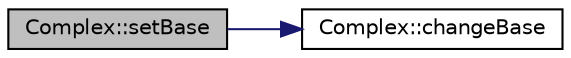 digraph "Complex::setBase"
{
  edge [fontname="Helvetica",fontsize="10",labelfontname="Helvetica",labelfontsize="10"];
  node [fontname="Helvetica",fontsize="10",shape=record];
  rankdir="LR";
  Node1 [label="Complex::setBase",height=0.2,width=0.4,color="black", fillcolor="grey75", style="filled", fontcolor="black"];
  Node1 -> Node2 [color="midnightblue",fontsize="10",style="solid",fontname="Helvetica"];
  Node2 [label="Complex::changeBase",height=0.2,width=0.4,color="black", fillcolor="white", style="filled",URL="$class_complex.html#a5392e09aeb9f63bffdc3c2298baf94d4"];
}
